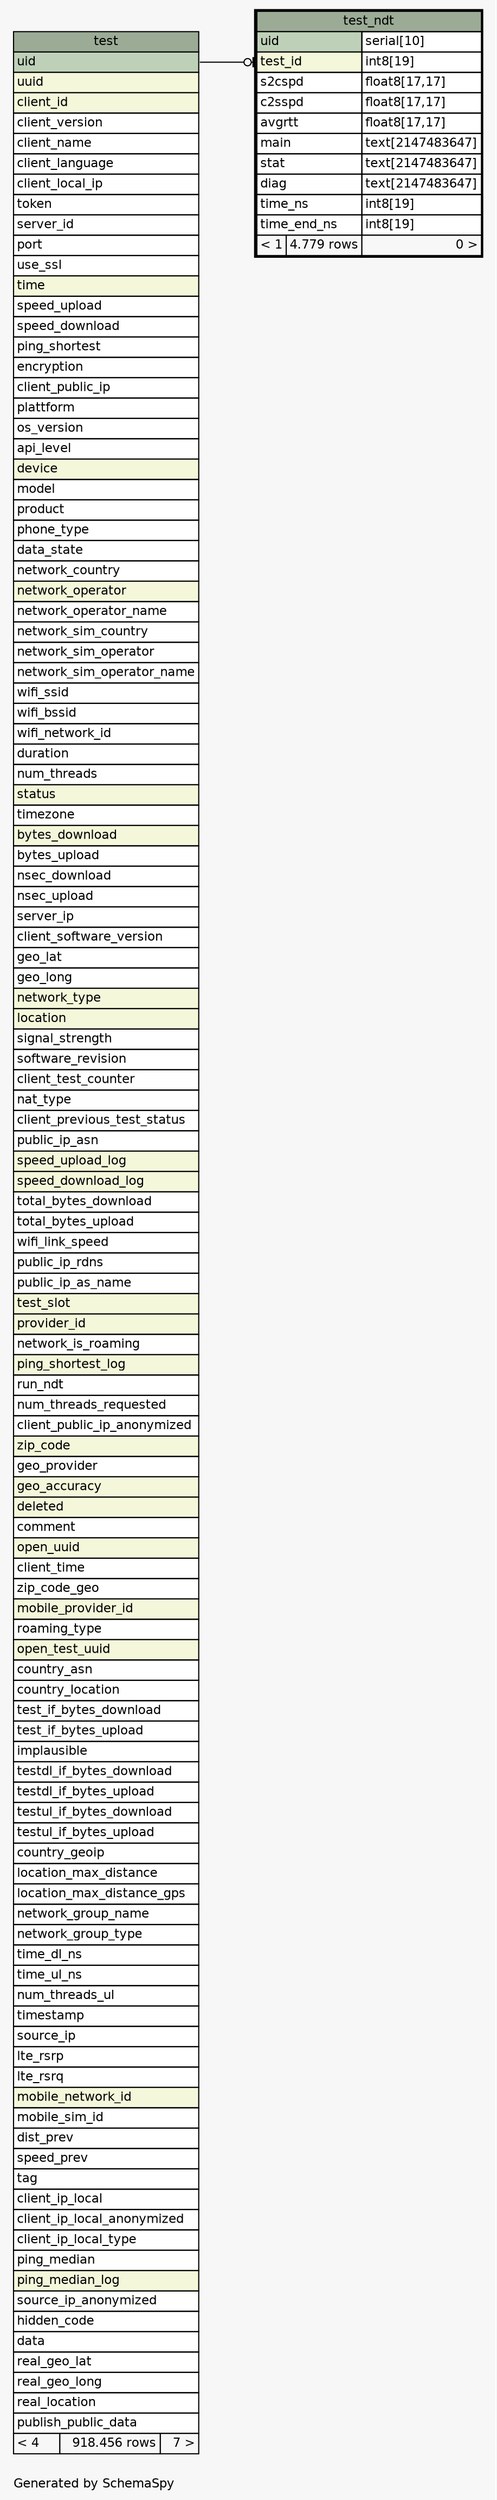 // dot 2.38.0 on Windows 8 6.2
// SchemaSpy rev 590
digraph "oneDegreeRelationshipsDiagram" {
  graph [
    rankdir="RL"
    bgcolor="#f7f7f7"
    label="\nGenerated by SchemaSpy"
    labeljust="l"
    nodesep="0.18"
    ranksep="0.46"
    fontname="Helvetica"
    fontsize="11"
  ];
  node [
    fontname="Helvetica"
    fontsize="11"
    shape="plaintext"
  ];
  edge [
    arrowsize="0.8"
  ];
  "test_ndt":"test_id":w -> "test":"uid":e [arrowhead=none dir=back arrowtail=teeodot];
  "test" [
    label=<
    <TABLE BORDER="0" CELLBORDER="1" CELLSPACING="0" BGCOLOR="#ffffff">
      <TR><TD COLSPAN="3" BGCOLOR="#9bab96" ALIGN="CENTER">test</TD></TR>
      <TR><TD PORT="uid" COLSPAN="3" BGCOLOR="#bed1b8" ALIGN="LEFT">uid</TD></TR>
      <TR><TD PORT="uuid" COLSPAN="3" BGCOLOR="#f4f7da" ALIGN="LEFT">uuid</TD></TR>
      <TR><TD PORT="client_id" COLSPAN="3" BGCOLOR="#f4f7da" ALIGN="LEFT">client_id</TD></TR>
      <TR><TD PORT="client_version" COLSPAN="3" ALIGN="LEFT">client_version</TD></TR>
      <TR><TD PORT="client_name" COLSPAN="3" ALIGN="LEFT">client_name</TD></TR>
      <TR><TD PORT="client_language" COLSPAN="3" ALIGN="LEFT">client_language</TD></TR>
      <TR><TD PORT="client_local_ip" COLSPAN="3" ALIGN="LEFT">client_local_ip</TD></TR>
      <TR><TD PORT="token" COLSPAN="3" ALIGN="LEFT">token</TD></TR>
      <TR><TD PORT="server_id" COLSPAN="3" ALIGN="LEFT">server_id</TD></TR>
      <TR><TD PORT="port" COLSPAN="3" ALIGN="LEFT">port</TD></TR>
      <TR><TD PORT="use_ssl" COLSPAN="3" ALIGN="LEFT">use_ssl</TD></TR>
      <TR><TD PORT="time" COLSPAN="3" BGCOLOR="#f4f7da" ALIGN="LEFT">time</TD></TR>
      <TR><TD PORT="speed_upload" COLSPAN="3" ALIGN="LEFT">speed_upload</TD></TR>
      <TR><TD PORT="speed_download" COLSPAN="3" ALIGN="LEFT">speed_download</TD></TR>
      <TR><TD PORT="ping_shortest" COLSPAN="3" ALIGN="LEFT">ping_shortest</TD></TR>
      <TR><TD PORT="encryption" COLSPAN="3" ALIGN="LEFT">encryption</TD></TR>
      <TR><TD PORT="client_public_ip" COLSPAN="3" ALIGN="LEFT">client_public_ip</TD></TR>
      <TR><TD PORT="plattform" COLSPAN="3" ALIGN="LEFT">plattform</TD></TR>
      <TR><TD PORT="os_version" COLSPAN="3" ALIGN="LEFT">os_version</TD></TR>
      <TR><TD PORT="api_level" COLSPAN="3" ALIGN="LEFT">api_level</TD></TR>
      <TR><TD PORT="device" COLSPAN="3" BGCOLOR="#f4f7da" ALIGN="LEFT">device</TD></TR>
      <TR><TD PORT="model" COLSPAN="3" ALIGN="LEFT">model</TD></TR>
      <TR><TD PORT="product" COLSPAN="3" ALIGN="LEFT">product</TD></TR>
      <TR><TD PORT="phone_type" COLSPAN="3" ALIGN="LEFT">phone_type</TD></TR>
      <TR><TD PORT="data_state" COLSPAN="3" ALIGN="LEFT">data_state</TD></TR>
      <TR><TD PORT="network_country" COLSPAN="3" ALIGN="LEFT">network_country</TD></TR>
      <TR><TD PORT="network_operator" COLSPAN="3" BGCOLOR="#f4f7da" ALIGN="LEFT">network_operator</TD></TR>
      <TR><TD PORT="network_operator_name" COLSPAN="3" ALIGN="LEFT">network_operator_name</TD></TR>
      <TR><TD PORT="network_sim_country" COLSPAN="3" ALIGN="LEFT">network_sim_country</TD></TR>
      <TR><TD PORT="network_sim_operator" COLSPAN="3" ALIGN="LEFT">network_sim_operator</TD></TR>
      <TR><TD PORT="network_sim_operator_name" COLSPAN="3" ALIGN="LEFT">network_sim_operator_name</TD></TR>
      <TR><TD PORT="wifi_ssid" COLSPAN="3" ALIGN="LEFT">wifi_ssid</TD></TR>
      <TR><TD PORT="wifi_bssid" COLSPAN="3" ALIGN="LEFT">wifi_bssid</TD></TR>
      <TR><TD PORT="wifi_network_id" COLSPAN="3" ALIGN="LEFT">wifi_network_id</TD></TR>
      <TR><TD PORT="duration" COLSPAN="3" ALIGN="LEFT">duration</TD></TR>
      <TR><TD PORT="num_threads" COLSPAN="3" ALIGN="LEFT">num_threads</TD></TR>
      <TR><TD PORT="status" COLSPAN="3" BGCOLOR="#f4f7da" ALIGN="LEFT">status</TD></TR>
      <TR><TD PORT="timezone" COLSPAN="3" ALIGN="LEFT">timezone</TD></TR>
      <TR><TD PORT="bytes_download" COLSPAN="3" BGCOLOR="#f4f7da" ALIGN="LEFT">bytes_download</TD></TR>
      <TR><TD PORT="bytes_upload" COLSPAN="3" ALIGN="LEFT">bytes_upload</TD></TR>
      <TR><TD PORT="nsec_download" COLSPAN="3" ALIGN="LEFT">nsec_download</TD></TR>
      <TR><TD PORT="nsec_upload" COLSPAN="3" ALIGN="LEFT">nsec_upload</TD></TR>
      <TR><TD PORT="server_ip" COLSPAN="3" ALIGN="LEFT">server_ip</TD></TR>
      <TR><TD PORT="client_software_version" COLSPAN="3" ALIGN="LEFT">client_software_version</TD></TR>
      <TR><TD PORT="geo_lat" COLSPAN="3" ALIGN="LEFT">geo_lat</TD></TR>
      <TR><TD PORT="geo_long" COLSPAN="3" ALIGN="LEFT">geo_long</TD></TR>
      <TR><TD PORT="network_type" COLSPAN="3" BGCOLOR="#f4f7da" ALIGN="LEFT">network_type</TD></TR>
      <TR><TD PORT="location" COLSPAN="3" BGCOLOR="#f4f7da" ALIGN="LEFT">location</TD></TR>
      <TR><TD PORT="signal_strength" COLSPAN="3" ALIGN="LEFT">signal_strength</TD></TR>
      <TR><TD PORT="software_revision" COLSPAN="3" ALIGN="LEFT">software_revision</TD></TR>
      <TR><TD PORT="client_test_counter" COLSPAN="3" ALIGN="LEFT">client_test_counter</TD></TR>
      <TR><TD PORT="nat_type" COLSPAN="3" ALIGN="LEFT">nat_type</TD></TR>
      <TR><TD PORT="client_previous_test_status" COLSPAN="3" ALIGN="LEFT">client_previous_test_status</TD></TR>
      <TR><TD PORT="public_ip_asn" COLSPAN="3" ALIGN="LEFT">public_ip_asn</TD></TR>
      <TR><TD PORT="speed_upload_log" COLSPAN="3" BGCOLOR="#f4f7da" ALIGN="LEFT">speed_upload_log</TD></TR>
      <TR><TD PORT="speed_download_log" COLSPAN="3" BGCOLOR="#f4f7da" ALIGN="LEFT">speed_download_log</TD></TR>
      <TR><TD PORT="total_bytes_download" COLSPAN="3" ALIGN="LEFT">total_bytes_download</TD></TR>
      <TR><TD PORT="total_bytes_upload" COLSPAN="3" ALIGN="LEFT">total_bytes_upload</TD></TR>
      <TR><TD PORT="wifi_link_speed" COLSPAN="3" ALIGN="LEFT">wifi_link_speed</TD></TR>
      <TR><TD PORT="public_ip_rdns" COLSPAN="3" ALIGN="LEFT">public_ip_rdns</TD></TR>
      <TR><TD PORT="public_ip_as_name" COLSPAN="3" ALIGN="LEFT">public_ip_as_name</TD></TR>
      <TR><TD PORT="test_slot" COLSPAN="3" BGCOLOR="#f4f7da" ALIGN="LEFT">test_slot</TD></TR>
      <TR><TD PORT="provider_id" COLSPAN="3" BGCOLOR="#f4f7da" ALIGN="LEFT">provider_id</TD></TR>
      <TR><TD PORT="network_is_roaming" COLSPAN="3" ALIGN="LEFT">network_is_roaming</TD></TR>
      <TR><TD PORT="ping_shortest_log" COLSPAN="3" BGCOLOR="#f4f7da" ALIGN="LEFT">ping_shortest_log</TD></TR>
      <TR><TD PORT="run_ndt" COLSPAN="3" ALIGN="LEFT">run_ndt</TD></TR>
      <TR><TD PORT="num_threads_requested" COLSPAN="3" ALIGN="LEFT">num_threads_requested</TD></TR>
      <TR><TD PORT="client_public_ip_anonymized" COLSPAN="3" ALIGN="LEFT">client_public_ip_anonymized</TD></TR>
      <TR><TD PORT="zip_code" COLSPAN="3" BGCOLOR="#f4f7da" ALIGN="LEFT">zip_code</TD></TR>
      <TR><TD PORT="geo_provider" COLSPAN="3" ALIGN="LEFT">geo_provider</TD></TR>
      <TR><TD PORT="geo_accuracy" COLSPAN="3" BGCOLOR="#f4f7da" ALIGN="LEFT">geo_accuracy</TD></TR>
      <TR><TD PORT="deleted" COLSPAN="3" BGCOLOR="#f4f7da" ALIGN="LEFT">deleted</TD></TR>
      <TR><TD PORT="comment" COLSPAN="3" ALIGN="LEFT">comment</TD></TR>
      <TR><TD PORT="open_uuid" COLSPAN="3" BGCOLOR="#f4f7da" ALIGN="LEFT">open_uuid</TD></TR>
      <TR><TD PORT="client_time" COLSPAN="3" ALIGN="LEFT">client_time</TD></TR>
      <TR><TD PORT="zip_code_geo" COLSPAN="3" ALIGN="LEFT">zip_code_geo</TD></TR>
      <TR><TD PORT="mobile_provider_id" COLSPAN="3" BGCOLOR="#f4f7da" ALIGN="LEFT">mobile_provider_id</TD></TR>
      <TR><TD PORT="roaming_type" COLSPAN="3" ALIGN="LEFT">roaming_type</TD></TR>
      <TR><TD PORT="open_test_uuid" COLSPAN="3" BGCOLOR="#f4f7da" ALIGN="LEFT">open_test_uuid</TD></TR>
      <TR><TD PORT="country_asn" COLSPAN="3" ALIGN="LEFT">country_asn</TD></TR>
      <TR><TD PORT="country_location" COLSPAN="3" ALIGN="LEFT">country_location</TD></TR>
      <TR><TD PORT="test_if_bytes_download" COLSPAN="3" ALIGN="LEFT">test_if_bytes_download</TD></TR>
      <TR><TD PORT="test_if_bytes_upload" COLSPAN="3" ALIGN="LEFT">test_if_bytes_upload</TD></TR>
      <TR><TD PORT="implausible" COLSPAN="3" ALIGN="LEFT">implausible</TD></TR>
      <TR><TD PORT="testdl_if_bytes_download" COLSPAN="3" ALIGN="LEFT">testdl_if_bytes_download</TD></TR>
      <TR><TD PORT="testdl_if_bytes_upload" COLSPAN="3" ALIGN="LEFT">testdl_if_bytes_upload</TD></TR>
      <TR><TD PORT="testul_if_bytes_download" COLSPAN="3" ALIGN="LEFT">testul_if_bytes_download</TD></TR>
      <TR><TD PORT="testul_if_bytes_upload" COLSPAN="3" ALIGN="LEFT">testul_if_bytes_upload</TD></TR>
      <TR><TD PORT="country_geoip" COLSPAN="3" ALIGN="LEFT">country_geoip</TD></TR>
      <TR><TD PORT="location_max_distance" COLSPAN="3" ALIGN="LEFT">location_max_distance</TD></TR>
      <TR><TD PORT="location_max_distance_gps" COLSPAN="3" ALIGN="LEFT">location_max_distance_gps</TD></TR>
      <TR><TD PORT="network_group_name" COLSPAN="3" ALIGN="LEFT">network_group_name</TD></TR>
      <TR><TD PORT="network_group_type" COLSPAN="3" ALIGN="LEFT">network_group_type</TD></TR>
      <TR><TD PORT="time_dl_ns" COLSPAN="3" ALIGN="LEFT">time_dl_ns</TD></TR>
      <TR><TD PORT="time_ul_ns" COLSPAN="3" ALIGN="LEFT">time_ul_ns</TD></TR>
      <TR><TD PORT="num_threads_ul" COLSPAN="3" ALIGN="LEFT">num_threads_ul</TD></TR>
      <TR><TD PORT="timestamp" COLSPAN="3" ALIGN="LEFT">timestamp</TD></TR>
      <TR><TD PORT="source_ip" COLSPAN="3" ALIGN="LEFT">source_ip</TD></TR>
      <TR><TD PORT="lte_rsrp" COLSPAN="3" ALIGN="LEFT">lte_rsrp</TD></TR>
      <TR><TD PORT="lte_rsrq" COLSPAN="3" ALIGN="LEFT">lte_rsrq</TD></TR>
      <TR><TD PORT="mobile_network_id" COLSPAN="3" BGCOLOR="#f4f7da" ALIGN="LEFT">mobile_network_id</TD></TR>
      <TR><TD PORT="mobile_sim_id" COLSPAN="3" ALIGN="LEFT">mobile_sim_id</TD></TR>
      <TR><TD PORT="dist_prev" COLSPAN="3" ALIGN="LEFT">dist_prev</TD></TR>
      <TR><TD PORT="speed_prev" COLSPAN="3" ALIGN="LEFT">speed_prev</TD></TR>
      <TR><TD PORT="tag" COLSPAN="3" ALIGN="LEFT">tag</TD></TR>
      <TR><TD PORT="client_ip_local" COLSPAN="3" ALIGN="LEFT">client_ip_local</TD></TR>
      <TR><TD PORT="client_ip_local_anonymized" COLSPAN="3" ALIGN="LEFT">client_ip_local_anonymized</TD></TR>
      <TR><TD PORT="client_ip_local_type" COLSPAN="3" ALIGN="LEFT">client_ip_local_type</TD></TR>
      <TR><TD PORT="ping_median" COLSPAN="3" ALIGN="LEFT">ping_median</TD></TR>
      <TR><TD PORT="ping_median_log" COLSPAN="3" BGCOLOR="#f4f7da" ALIGN="LEFT">ping_median_log</TD></TR>
      <TR><TD PORT="source_ip_anonymized" COLSPAN="3" ALIGN="LEFT">source_ip_anonymized</TD></TR>
      <TR><TD PORT="hidden_code" COLSPAN="3" ALIGN="LEFT">hidden_code</TD></TR>
      <TR><TD PORT="data" COLSPAN="3" ALIGN="LEFT">data</TD></TR>
      <TR><TD PORT="real_geo_lat" COLSPAN="3" ALIGN="LEFT">real_geo_lat</TD></TR>
      <TR><TD PORT="real_geo_long" COLSPAN="3" ALIGN="LEFT">real_geo_long</TD></TR>
      <TR><TD PORT="real_location" COLSPAN="3" ALIGN="LEFT">real_location</TD></TR>
      <TR><TD PORT="publish_public_data" COLSPAN="3" ALIGN="LEFT">publish_public_data</TD></TR>
      <TR><TD ALIGN="LEFT" BGCOLOR="#f7f7f7">&lt; 4</TD><TD ALIGN="RIGHT" BGCOLOR="#f7f7f7">918.456 rows</TD><TD ALIGN="RIGHT" BGCOLOR="#f7f7f7">7 &gt;</TD></TR>
    </TABLE>>
    URL="test.html"
    tooltip="test"
  ];
  "test_ndt" [
    label=<
    <TABLE BORDER="2" CELLBORDER="1" CELLSPACING="0" BGCOLOR="#ffffff">
      <TR><TD COLSPAN="3" BGCOLOR="#9bab96" ALIGN="CENTER">test_ndt</TD></TR>
      <TR><TD PORT="uid" COLSPAN="2" BGCOLOR="#bed1b8" ALIGN="LEFT">uid</TD><TD PORT="uid.type" ALIGN="LEFT">serial[10]</TD></TR>
      <TR><TD PORT="test_id" COLSPAN="2" BGCOLOR="#f4f7da" ALIGN="LEFT">test_id</TD><TD PORT="test_id.type" ALIGN="LEFT">int8[19]</TD></TR>
      <TR><TD PORT="s2cspd" COLSPAN="2" ALIGN="LEFT">s2cspd</TD><TD PORT="s2cspd.type" ALIGN="LEFT">float8[17,17]</TD></TR>
      <TR><TD PORT="c2sspd" COLSPAN="2" ALIGN="LEFT">c2sspd</TD><TD PORT="c2sspd.type" ALIGN="LEFT">float8[17,17]</TD></TR>
      <TR><TD PORT="avgrtt" COLSPAN="2" ALIGN="LEFT">avgrtt</TD><TD PORT="avgrtt.type" ALIGN="LEFT">float8[17,17]</TD></TR>
      <TR><TD PORT="main" COLSPAN="2" ALIGN="LEFT">main</TD><TD PORT="main.type" ALIGN="LEFT">text[2147483647]</TD></TR>
      <TR><TD PORT="stat" COLSPAN="2" ALIGN="LEFT">stat</TD><TD PORT="stat.type" ALIGN="LEFT">text[2147483647]</TD></TR>
      <TR><TD PORT="diag" COLSPAN="2" ALIGN="LEFT">diag</TD><TD PORT="diag.type" ALIGN="LEFT">text[2147483647]</TD></TR>
      <TR><TD PORT="time_ns" COLSPAN="2" ALIGN="LEFT">time_ns</TD><TD PORT="time_ns.type" ALIGN="LEFT">int8[19]</TD></TR>
      <TR><TD PORT="time_end_ns" COLSPAN="2" ALIGN="LEFT">time_end_ns</TD><TD PORT="time_end_ns.type" ALIGN="LEFT">int8[19]</TD></TR>
      <TR><TD ALIGN="LEFT" BGCOLOR="#f7f7f7">&lt; 1</TD><TD ALIGN="RIGHT" BGCOLOR="#f7f7f7">4.779 rows</TD><TD ALIGN="RIGHT" BGCOLOR="#f7f7f7">0 &gt;</TD></TR>
    </TABLE>>
    URL="test_ndt.html"
    tooltip="test_ndt"
  ];
}
